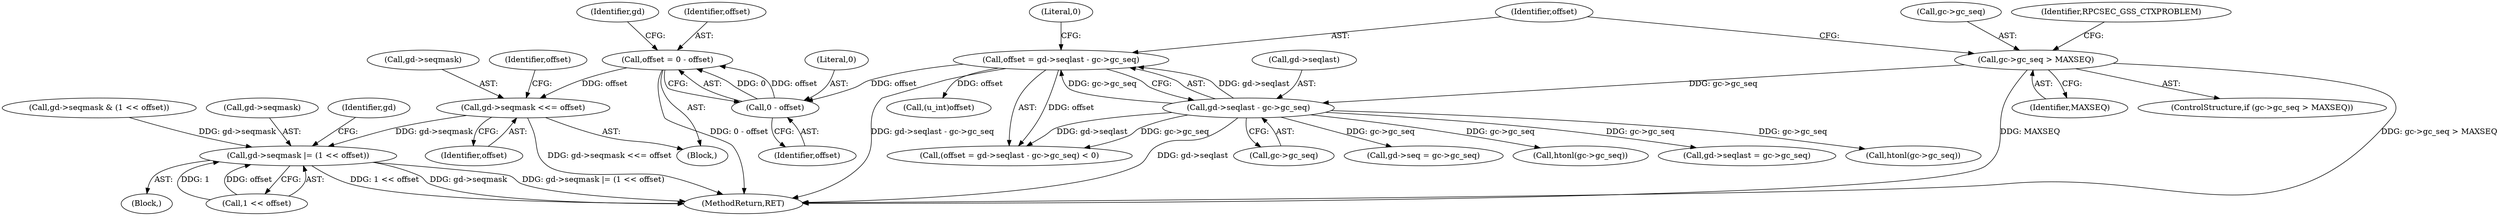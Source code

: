 digraph "0_krb5_5bb8a6b9c9eb8dd22bc9526751610aaa255ead9c@pointer" {
"1000355" [label="(Call,gd->seqmask <<= offset)"];
"1000350" [label="(Call,offset = 0 - offset)"];
"1000352" [label="(Call,0 - offset)"];
"1000332" [label="(Call,offset = gd->seqlast - gc->gc_seq)"];
"1000334" [label="(Call,gd->seqlast - gc->gc_seq)"];
"1000323" [label="(Call,gc->gc_seq > MAXSEQ)"];
"1000394" [label="(Call,gd->seqmask |= (1 << offset))"];
"1000327" [label="(Identifier,MAXSEQ)"];
"1000334" [label="(Call,gd->seqlast - gc->gc_seq)"];
"1000354" [label="(Identifier,offset)"];
"1000321" [label="(Block,)"];
"1000373" [label="(Call,gd->seqmask & (1 << offset))"];
"1000323" [label="(Call,gc->gc_seq > MAXSEQ)"];
"1000353" [label="(Literal,0)"];
"1000387" [label="(Call,gd->seq = gc->gc_seq)"];
"1000359" [label="(Identifier,offset)"];
"1000332" [label="(Call,offset = gd->seqlast - gc->gc_seq)"];
"1000395" [label="(Call,gd->seqmask)"];
"1000351" [label="(Identifier,offset)"];
"1000355" [label="(Call,gd->seqmask <<= offset)"];
"1000357" [label="(Identifier,gd)"];
"1000356" [label="(Call,gd->seqmask)"];
"1000331" [label="(Call,(offset = gd->seqlast - gc->gc_seq) < 0)"];
"1000394" [label="(Call,gd->seqmask |= (1 << offset))"];
"1000557" [label="(Call,htonl(gc->gc_seq))"];
"1000342" [label="(Block,)"];
"1000367" [label="(Call,(u_int)offset)"];
"1000324" [label="(Call,gc->gc_seq)"];
"1000398" [label="(Call,1 << offset)"];
"1000333" [label="(Identifier,offset)"];
"1000341" [label="(Literal,0)"];
"1000329" [label="(Identifier,RPCSEC_GSS_CTXPROBLEM)"];
"1000322" [label="(ControlStructure,if (gc->gc_seq > MAXSEQ))"];
"1000403" [label="(Identifier,gd)"];
"1000352" [label="(Call,0 - offset)"];
"1000616" [label="(MethodReturn,RET)"];
"1000338" [label="(Call,gc->gc_seq)"];
"1000335" [label="(Call,gd->seqlast)"];
"1000343" [label="(Call,gd->seqlast = gc->gc_seq)"];
"1000361" [label="(Identifier,offset)"];
"1000529" [label="(Call,htonl(gc->gc_seq))"];
"1000350" [label="(Call,offset = 0 - offset)"];
"1000355" -> "1000342"  [label="AST: "];
"1000355" -> "1000359"  [label="CFG: "];
"1000356" -> "1000355"  [label="AST: "];
"1000359" -> "1000355"  [label="AST: "];
"1000361" -> "1000355"  [label="CFG: "];
"1000355" -> "1000616"  [label="DDG: gd->seqmask <<= offset"];
"1000350" -> "1000355"  [label="DDG: offset"];
"1000355" -> "1000394"  [label="DDG: gd->seqmask"];
"1000350" -> "1000342"  [label="AST: "];
"1000350" -> "1000352"  [label="CFG: "];
"1000351" -> "1000350"  [label="AST: "];
"1000352" -> "1000350"  [label="AST: "];
"1000357" -> "1000350"  [label="CFG: "];
"1000350" -> "1000616"  [label="DDG: 0 - offset"];
"1000352" -> "1000350"  [label="DDG: 0"];
"1000352" -> "1000350"  [label="DDG: offset"];
"1000352" -> "1000354"  [label="CFG: "];
"1000353" -> "1000352"  [label="AST: "];
"1000354" -> "1000352"  [label="AST: "];
"1000332" -> "1000352"  [label="DDG: offset"];
"1000332" -> "1000331"  [label="AST: "];
"1000332" -> "1000334"  [label="CFG: "];
"1000333" -> "1000332"  [label="AST: "];
"1000334" -> "1000332"  [label="AST: "];
"1000341" -> "1000332"  [label="CFG: "];
"1000332" -> "1000616"  [label="DDG: gd->seqlast - gc->gc_seq"];
"1000332" -> "1000331"  [label="DDG: offset"];
"1000334" -> "1000332"  [label="DDG: gd->seqlast"];
"1000334" -> "1000332"  [label="DDG: gc->gc_seq"];
"1000332" -> "1000367"  [label="DDG: offset"];
"1000334" -> "1000338"  [label="CFG: "];
"1000335" -> "1000334"  [label="AST: "];
"1000338" -> "1000334"  [label="AST: "];
"1000334" -> "1000616"  [label="DDG: gd->seqlast"];
"1000334" -> "1000331"  [label="DDG: gd->seqlast"];
"1000334" -> "1000331"  [label="DDG: gc->gc_seq"];
"1000323" -> "1000334"  [label="DDG: gc->gc_seq"];
"1000334" -> "1000343"  [label="DDG: gc->gc_seq"];
"1000334" -> "1000387"  [label="DDG: gc->gc_seq"];
"1000334" -> "1000529"  [label="DDG: gc->gc_seq"];
"1000334" -> "1000557"  [label="DDG: gc->gc_seq"];
"1000323" -> "1000322"  [label="AST: "];
"1000323" -> "1000327"  [label="CFG: "];
"1000324" -> "1000323"  [label="AST: "];
"1000327" -> "1000323"  [label="AST: "];
"1000329" -> "1000323"  [label="CFG: "];
"1000333" -> "1000323"  [label="CFG: "];
"1000323" -> "1000616"  [label="DDG: gc->gc_seq > MAXSEQ"];
"1000323" -> "1000616"  [label="DDG: MAXSEQ"];
"1000394" -> "1000321"  [label="AST: "];
"1000394" -> "1000398"  [label="CFG: "];
"1000395" -> "1000394"  [label="AST: "];
"1000398" -> "1000394"  [label="AST: "];
"1000403" -> "1000394"  [label="CFG: "];
"1000394" -> "1000616"  [label="DDG: gd->seqmask |= (1 << offset)"];
"1000394" -> "1000616"  [label="DDG: 1 << offset"];
"1000394" -> "1000616"  [label="DDG: gd->seqmask"];
"1000373" -> "1000394"  [label="DDG: gd->seqmask"];
"1000398" -> "1000394"  [label="DDG: 1"];
"1000398" -> "1000394"  [label="DDG: offset"];
}
